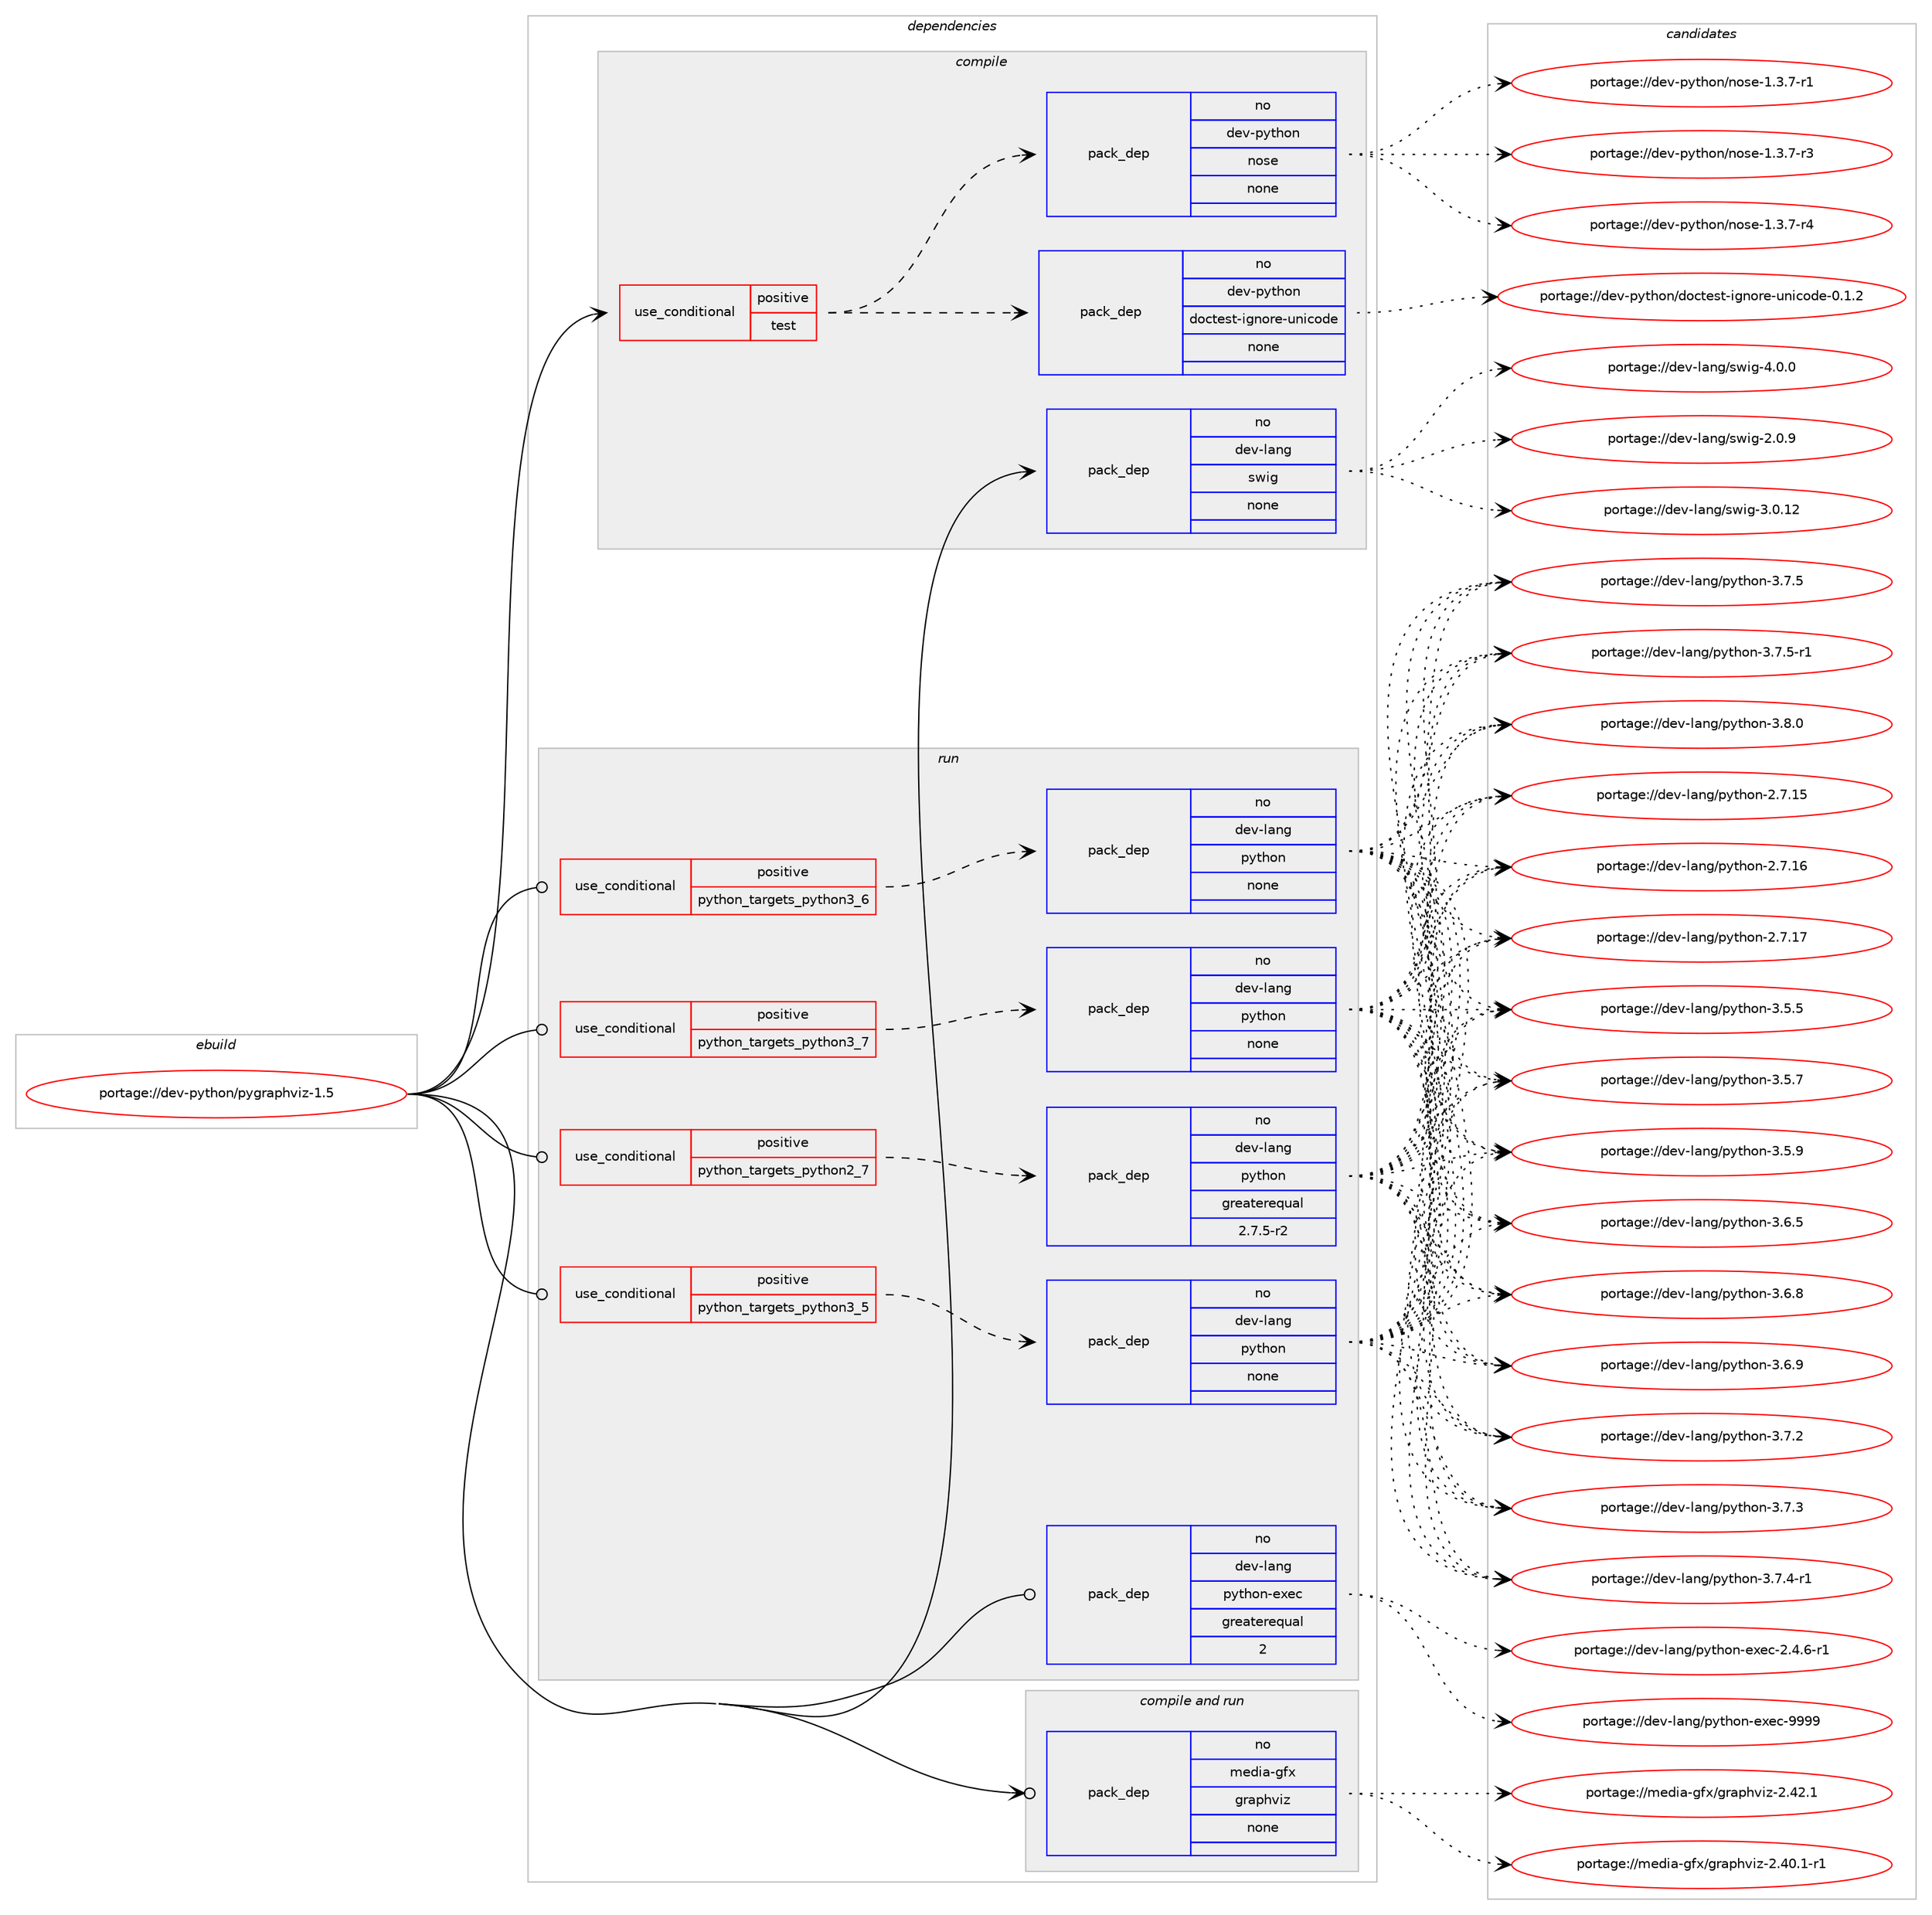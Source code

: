 digraph prolog {

# *************
# Graph options
# *************

newrank=true;
concentrate=true;
compound=true;
graph [rankdir=LR,fontname=Helvetica,fontsize=10,ranksep=1.5];#, ranksep=2.5, nodesep=0.2];
edge  [arrowhead=vee];
node  [fontname=Helvetica,fontsize=10];

# **********
# The ebuild
# **********

subgraph cluster_leftcol {
color=gray;
rank=same;
label=<<i>ebuild</i>>;
id [label="portage://dev-python/pygraphviz-1.5", color=red, width=4, href="../dev-python/pygraphviz-1.5.svg"];
}

# ****************
# The dependencies
# ****************

subgraph cluster_midcol {
color=gray;
label=<<i>dependencies</i>>;
subgraph cluster_compile {
fillcolor="#eeeeee";
style=filled;
label=<<i>compile</i>>;
subgraph cond35304 {
dependency161230 [label=<<TABLE BORDER="0" CELLBORDER="1" CELLSPACING="0" CELLPADDING="4"><TR><TD ROWSPAN="3" CELLPADDING="10">use_conditional</TD></TR><TR><TD>positive</TD></TR><TR><TD>test</TD></TR></TABLE>>, shape=none, color=red];
subgraph pack122560 {
dependency161231 [label=<<TABLE BORDER="0" CELLBORDER="1" CELLSPACING="0" CELLPADDING="4" WIDTH="220"><TR><TD ROWSPAN="6" CELLPADDING="30">pack_dep</TD></TR><TR><TD WIDTH="110">no</TD></TR><TR><TD>dev-python</TD></TR><TR><TD>doctest-ignore-unicode</TD></TR><TR><TD>none</TD></TR><TR><TD></TD></TR></TABLE>>, shape=none, color=blue];
}
dependency161230:e -> dependency161231:w [weight=20,style="dashed",arrowhead="vee"];
subgraph pack122561 {
dependency161232 [label=<<TABLE BORDER="0" CELLBORDER="1" CELLSPACING="0" CELLPADDING="4" WIDTH="220"><TR><TD ROWSPAN="6" CELLPADDING="30">pack_dep</TD></TR><TR><TD WIDTH="110">no</TD></TR><TR><TD>dev-python</TD></TR><TR><TD>nose</TD></TR><TR><TD>none</TD></TR><TR><TD></TD></TR></TABLE>>, shape=none, color=blue];
}
dependency161230:e -> dependency161232:w [weight=20,style="dashed",arrowhead="vee"];
}
id:e -> dependency161230:w [weight=20,style="solid",arrowhead="vee"];
subgraph pack122562 {
dependency161233 [label=<<TABLE BORDER="0" CELLBORDER="1" CELLSPACING="0" CELLPADDING="4" WIDTH="220"><TR><TD ROWSPAN="6" CELLPADDING="30">pack_dep</TD></TR><TR><TD WIDTH="110">no</TD></TR><TR><TD>dev-lang</TD></TR><TR><TD>swig</TD></TR><TR><TD>none</TD></TR><TR><TD></TD></TR></TABLE>>, shape=none, color=blue];
}
id:e -> dependency161233:w [weight=20,style="solid",arrowhead="vee"];
}
subgraph cluster_compileandrun {
fillcolor="#eeeeee";
style=filled;
label=<<i>compile and run</i>>;
subgraph pack122563 {
dependency161234 [label=<<TABLE BORDER="0" CELLBORDER="1" CELLSPACING="0" CELLPADDING="4" WIDTH="220"><TR><TD ROWSPAN="6" CELLPADDING="30">pack_dep</TD></TR><TR><TD WIDTH="110">no</TD></TR><TR><TD>media-gfx</TD></TR><TR><TD>graphviz</TD></TR><TR><TD>none</TD></TR><TR><TD></TD></TR></TABLE>>, shape=none, color=blue];
}
id:e -> dependency161234:w [weight=20,style="solid",arrowhead="odotvee"];
}
subgraph cluster_run {
fillcolor="#eeeeee";
style=filled;
label=<<i>run</i>>;
subgraph cond35305 {
dependency161235 [label=<<TABLE BORDER="0" CELLBORDER="1" CELLSPACING="0" CELLPADDING="4"><TR><TD ROWSPAN="3" CELLPADDING="10">use_conditional</TD></TR><TR><TD>positive</TD></TR><TR><TD>python_targets_python2_7</TD></TR></TABLE>>, shape=none, color=red];
subgraph pack122564 {
dependency161236 [label=<<TABLE BORDER="0" CELLBORDER="1" CELLSPACING="0" CELLPADDING="4" WIDTH="220"><TR><TD ROWSPAN="6" CELLPADDING="30">pack_dep</TD></TR><TR><TD WIDTH="110">no</TD></TR><TR><TD>dev-lang</TD></TR><TR><TD>python</TD></TR><TR><TD>greaterequal</TD></TR><TR><TD>2.7.5-r2</TD></TR></TABLE>>, shape=none, color=blue];
}
dependency161235:e -> dependency161236:w [weight=20,style="dashed",arrowhead="vee"];
}
id:e -> dependency161235:w [weight=20,style="solid",arrowhead="odot"];
subgraph cond35306 {
dependency161237 [label=<<TABLE BORDER="0" CELLBORDER="1" CELLSPACING="0" CELLPADDING="4"><TR><TD ROWSPAN="3" CELLPADDING="10">use_conditional</TD></TR><TR><TD>positive</TD></TR><TR><TD>python_targets_python3_5</TD></TR></TABLE>>, shape=none, color=red];
subgraph pack122565 {
dependency161238 [label=<<TABLE BORDER="0" CELLBORDER="1" CELLSPACING="0" CELLPADDING="4" WIDTH="220"><TR><TD ROWSPAN="6" CELLPADDING="30">pack_dep</TD></TR><TR><TD WIDTH="110">no</TD></TR><TR><TD>dev-lang</TD></TR><TR><TD>python</TD></TR><TR><TD>none</TD></TR><TR><TD></TD></TR></TABLE>>, shape=none, color=blue];
}
dependency161237:e -> dependency161238:w [weight=20,style="dashed",arrowhead="vee"];
}
id:e -> dependency161237:w [weight=20,style="solid",arrowhead="odot"];
subgraph cond35307 {
dependency161239 [label=<<TABLE BORDER="0" CELLBORDER="1" CELLSPACING="0" CELLPADDING="4"><TR><TD ROWSPAN="3" CELLPADDING="10">use_conditional</TD></TR><TR><TD>positive</TD></TR><TR><TD>python_targets_python3_6</TD></TR></TABLE>>, shape=none, color=red];
subgraph pack122566 {
dependency161240 [label=<<TABLE BORDER="0" CELLBORDER="1" CELLSPACING="0" CELLPADDING="4" WIDTH="220"><TR><TD ROWSPAN="6" CELLPADDING="30">pack_dep</TD></TR><TR><TD WIDTH="110">no</TD></TR><TR><TD>dev-lang</TD></TR><TR><TD>python</TD></TR><TR><TD>none</TD></TR><TR><TD></TD></TR></TABLE>>, shape=none, color=blue];
}
dependency161239:e -> dependency161240:w [weight=20,style="dashed",arrowhead="vee"];
}
id:e -> dependency161239:w [weight=20,style="solid",arrowhead="odot"];
subgraph cond35308 {
dependency161241 [label=<<TABLE BORDER="0" CELLBORDER="1" CELLSPACING="0" CELLPADDING="4"><TR><TD ROWSPAN="3" CELLPADDING="10">use_conditional</TD></TR><TR><TD>positive</TD></TR><TR><TD>python_targets_python3_7</TD></TR></TABLE>>, shape=none, color=red];
subgraph pack122567 {
dependency161242 [label=<<TABLE BORDER="0" CELLBORDER="1" CELLSPACING="0" CELLPADDING="4" WIDTH="220"><TR><TD ROWSPAN="6" CELLPADDING="30">pack_dep</TD></TR><TR><TD WIDTH="110">no</TD></TR><TR><TD>dev-lang</TD></TR><TR><TD>python</TD></TR><TR><TD>none</TD></TR><TR><TD></TD></TR></TABLE>>, shape=none, color=blue];
}
dependency161241:e -> dependency161242:w [weight=20,style="dashed",arrowhead="vee"];
}
id:e -> dependency161241:w [weight=20,style="solid",arrowhead="odot"];
subgraph pack122568 {
dependency161243 [label=<<TABLE BORDER="0" CELLBORDER="1" CELLSPACING="0" CELLPADDING="4" WIDTH="220"><TR><TD ROWSPAN="6" CELLPADDING="30">pack_dep</TD></TR><TR><TD WIDTH="110">no</TD></TR><TR><TD>dev-lang</TD></TR><TR><TD>python-exec</TD></TR><TR><TD>greaterequal</TD></TR><TR><TD>2</TD></TR></TABLE>>, shape=none, color=blue];
}
id:e -> dependency161243:w [weight=20,style="solid",arrowhead="odot"];
}
}

# **************
# The candidates
# **************

subgraph cluster_choices {
rank=same;
color=gray;
label=<<i>candidates</i>>;

subgraph choice122560 {
color=black;
nodesep=1;
choiceportage100101118451121211161041111104710011199116101115116451051031101111141014511711010599111100101454846494650 [label="portage://dev-python/doctest-ignore-unicode-0.1.2", color=red, width=4,href="../dev-python/doctest-ignore-unicode-0.1.2.svg"];
dependency161231:e -> choiceportage100101118451121211161041111104710011199116101115116451051031101111141014511711010599111100101454846494650:w [style=dotted,weight="100"];
}
subgraph choice122561 {
color=black;
nodesep=1;
choiceportage10010111845112121116104111110471101111151014549465146554511449 [label="portage://dev-python/nose-1.3.7-r1", color=red, width=4,href="../dev-python/nose-1.3.7-r1.svg"];
choiceportage10010111845112121116104111110471101111151014549465146554511451 [label="portage://dev-python/nose-1.3.7-r3", color=red, width=4,href="../dev-python/nose-1.3.7-r3.svg"];
choiceportage10010111845112121116104111110471101111151014549465146554511452 [label="portage://dev-python/nose-1.3.7-r4", color=red, width=4,href="../dev-python/nose-1.3.7-r4.svg"];
dependency161232:e -> choiceportage10010111845112121116104111110471101111151014549465146554511449:w [style=dotted,weight="100"];
dependency161232:e -> choiceportage10010111845112121116104111110471101111151014549465146554511451:w [style=dotted,weight="100"];
dependency161232:e -> choiceportage10010111845112121116104111110471101111151014549465146554511452:w [style=dotted,weight="100"];
}
subgraph choice122562 {
color=black;
nodesep=1;
choiceportage100101118451089711010347115119105103455046484657 [label="portage://dev-lang/swig-2.0.9", color=red, width=4,href="../dev-lang/swig-2.0.9.svg"];
choiceportage10010111845108971101034711511910510345514648464950 [label="portage://dev-lang/swig-3.0.12", color=red, width=4,href="../dev-lang/swig-3.0.12.svg"];
choiceportage100101118451089711010347115119105103455246484648 [label="portage://dev-lang/swig-4.0.0", color=red, width=4,href="../dev-lang/swig-4.0.0.svg"];
dependency161233:e -> choiceportage100101118451089711010347115119105103455046484657:w [style=dotted,weight="100"];
dependency161233:e -> choiceportage10010111845108971101034711511910510345514648464950:w [style=dotted,weight="100"];
dependency161233:e -> choiceportage100101118451089711010347115119105103455246484648:w [style=dotted,weight="100"];
}
subgraph choice122563 {
color=black;
nodesep=1;
choiceportage10910110010597451031021204710311497112104118105122455046524846494511449 [label="portage://media-gfx/graphviz-2.40.1-r1", color=red, width=4,href="../media-gfx/graphviz-2.40.1-r1.svg"];
choiceportage1091011001059745103102120471031149711210411810512245504652504649 [label="portage://media-gfx/graphviz-2.42.1", color=red, width=4,href="../media-gfx/graphviz-2.42.1.svg"];
dependency161234:e -> choiceportage10910110010597451031021204710311497112104118105122455046524846494511449:w [style=dotted,weight="100"];
dependency161234:e -> choiceportage1091011001059745103102120471031149711210411810512245504652504649:w [style=dotted,weight="100"];
}
subgraph choice122564 {
color=black;
nodesep=1;
choiceportage10010111845108971101034711212111610411111045504655464953 [label="portage://dev-lang/python-2.7.15", color=red, width=4,href="../dev-lang/python-2.7.15.svg"];
choiceportage10010111845108971101034711212111610411111045504655464954 [label="portage://dev-lang/python-2.7.16", color=red, width=4,href="../dev-lang/python-2.7.16.svg"];
choiceportage10010111845108971101034711212111610411111045504655464955 [label="portage://dev-lang/python-2.7.17", color=red, width=4,href="../dev-lang/python-2.7.17.svg"];
choiceportage100101118451089711010347112121116104111110455146534653 [label="portage://dev-lang/python-3.5.5", color=red, width=4,href="../dev-lang/python-3.5.5.svg"];
choiceportage100101118451089711010347112121116104111110455146534655 [label="portage://dev-lang/python-3.5.7", color=red, width=4,href="../dev-lang/python-3.5.7.svg"];
choiceportage100101118451089711010347112121116104111110455146534657 [label="portage://dev-lang/python-3.5.9", color=red, width=4,href="../dev-lang/python-3.5.9.svg"];
choiceportage100101118451089711010347112121116104111110455146544653 [label="portage://dev-lang/python-3.6.5", color=red, width=4,href="../dev-lang/python-3.6.5.svg"];
choiceportage100101118451089711010347112121116104111110455146544656 [label="portage://dev-lang/python-3.6.8", color=red, width=4,href="../dev-lang/python-3.6.8.svg"];
choiceportage100101118451089711010347112121116104111110455146544657 [label="portage://dev-lang/python-3.6.9", color=red, width=4,href="../dev-lang/python-3.6.9.svg"];
choiceportage100101118451089711010347112121116104111110455146554650 [label="portage://dev-lang/python-3.7.2", color=red, width=4,href="../dev-lang/python-3.7.2.svg"];
choiceportage100101118451089711010347112121116104111110455146554651 [label="portage://dev-lang/python-3.7.3", color=red, width=4,href="../dev-lang/python-3.7.3.svg"];
choiceportage1001011184510897110103471121211161041111104551465546524511449 [label="portage://dev-lang/python-3.7.4-r1", color=red, width=4,href="../dev-lang/python-3.7.4-r1.svg"];
choiceportage100101118451089711010347112121116104111110455146554653 [label="portage://dev-lang/python-3.7.5", color=red, width=4,href="../dev-lang/python-3.7.5.svg"];
choiceportage1001011184510897110103471121211161041111104551465546534511449 [label="portage://dev-lang/python-3.7.5-r1", color=red, width=4,href="../dev-lang/python-3.7.5-r1.svg"];
choiceportage100101118451089711010347112121116104111110455146564648 [label="portage://dev-lang/python-3.8.0", color=red, width=4,href="../dev-lang/python-3.8.0.svg"];
dependency161236:e -> choiceportage10010111845108971101034711212111610411111045504655464953:w [style=dotted,weight="100"];
dependency161236:e -> choiceportage10010111845108971101034711212111610411111045504655464954:w [style=dotted,weight="100"];
dependency161236:e -> choiceportage10010111845108971101034711212111610411111045504655464955:w [style=dotted,weight="100"];
dependency161236:e -> choiceportage100101118451089711010347112121116104111110455146534653:w [style=dotted,weight="100"];
dependency161236:e -> choiceportage100101118451089711010347112121116104111110455146534655:w [style=dotted,weight="100"];
dependency161236:e -> choiceportage100101118451089711010347112121116104111110455146534657:w [style=dotted,weight="100"];
dependency161236:e -> choiceportage100101118451089711010347112121116104111110455146544653:w [style=dotted,weight="100"];
dependency161236:e -> choiceportage100101118451089711010347112121116104111110455146544656:w [style=dotted,weight="100"];
dependency161236:e -> choiceportage100101118451089711010347112121116104111110455146544657:w [style=dotted,weight="100"];
dependency161236:e -> choiceportage100101118451089711010347112121116104111110455146554650:w [style=dotted,weight="100"];
dependency161236:e -> choiceportage100101118451089711010347112121116104111110455146554651:w [style=dotted,weight="100"];
dependency161236:e -> choiceportage1001011184510897110103471121211161041111104551465546524511449:w [style=dotted,weight="100"];
dependency161236:e -> choiceportage100101118451089711010347112121116104111110455146554653:w [style=dotted,weight="100"];
dependency161236:e -> choiceportage1001011184510897110103471121211161041111104551465546534511449:w [style=dotted,weight="100"];
dependency161236:e -> choiceportage100101118451089711010347112121116104111110455146564648:w [style=dotted,weight="100"];
}
subgraph choice122565 {
color=black;
nodesep=1;
choiceportage10010111845108971101034711212111610411111045504655464953 [label="portage://dev-lang/python-2.7.15", color=red, width=4,href="../dev-lang/python-2.7.15.svg"];
choiceportage10010111845108971101034711212111610411111045504655464954 [label="portage://dev-lang/python-2.7.16", color=red, width=4,href="../dev-lang/python-2.7.16.svg"];
choiceportage10010111845108971101034711212111610411111045504655464955 [label="portage://dev-lang/python-2.7.17", color=red, width=4,href="../dev-lang/python-2.7.17.svg"];
choiceportage100101118451089711010347112121116104111110455146534653 [label="portage://dev-lang/python-3.5.5", color=red, width=4,href="../dev-lang/python-3.5.5.svg"];
choiceportage100101118451089711010347112121116104111110455146534655 [label="portage://dev-lang/python-3.5.7", color=red, width=4,href="../dev-lang/python-3.5.7.svg"];
choiceportage100101118451089711010347112121116104111110455146534657 [label="portage://dev-lang/python-3.5.9", color=red, width=4,href="../dev-lang/python-3.5.9.svg"];
choiceportage100101118451089711010347112121116104111110455146544653 [label="portage://dev-lang/python-3.6.5", color=red, width=4,href="../dev-lang/python-3.6.5.svg"];
choiceportage100101118451089711010347112121116104111110455146544656 [label="portage://dev-lang/python-3.6.8", color=red, width=4,href="../dev-lang/python-3.6.8.svg"];
choiceportage100101118451089711010347112121116104111110455146544657 [label="portage://dev-lang/python-3.6.9", color=red, width=4,href="../dev-lang/python-3.6.9.svg"];
choiceportage100101118451089711010347112121116104111110455146554650 [label="portage://dev-lang/python-3.7.2", color=red, width=4,href="../dev-lang/python-3.7.2.svg"];
choiceportage100101118451089711010347112121116104111110455146554651 [label="portage://dev-lang/python-3.7.3", color=red, width=4,href="../dev-lang/python-3.7.3.svg"];
choiceportage1001011184510897110103471121211161041111104551465546524511449 [label="portage://dev-lang/python-3.7.4-r1", color=red, width=4,href="../dev-lang/python-3.7.4-r1.svg"];
choiceportage100101118451089711010347112121116104111110455146554653 [label="portage://dev-lang/python-3.7.5", color=red, width=4,href="../dev-lang/python-3.7.5.svg"];
choiceportage1001011184510897110103471121211161041111104551465546534511449 [label="portage://dev-lang/python-3.7.5-r1", color=red, width=4,href="../dev-lang/python-3.7.5-r1.svg"];
choiceportage100101118451089711010347112121116104111110455146564648 [label="portage://dev-lang/python-3.8.0", color=red, width=4,href="../dev-lang/python-3.8.0.svg"];
dependency161238:e -> choiceportage10010111845108971101034711212111610411111045504655464953:w [style=dotted,weight="100"];
dependency161238:e -> choiceportage10010111845108971101034711212111610411111045504655464954:w [style=dotted,weight="100"];
dependency161238:e -> choiceportage10010111845108971101034711212111610411111045504655464955:w [style=dotted,weight="100"];
dependency161238:e -> choiceportage100101118451089711010347112121116104111110455146534653:w [style=dotted,weight="100"];
dependency161238:e -> choiceportage100101118451089711010347112121116104111110455146534655:w [style=dotted,weight="100"];
dependency161238:e -> choiceportage100101118451089711010347112121116104111110455146534657:w [style=dotted,weight="100"];
dependency161238:e -> choiceportage100101118451089711010347112121116104111110455146544653:w [style=dotted,weight="100"];
dependency161238:e -> choiceportage100101118451089711010347112121116104111110455146544656:w [style=dotted,weight="100"];
dependency161238:e -> choiceportage100101118451089711010347112121116104111110455146544657:w [style=dotted,weight="100"];
dependency161238:e -> choiceportage100101118451089711010347112121116104111110455146554650:w [style=dotted,weight="100"];
dependency161238:e -> choiceportage100101118451089711010347112121116104111110455146554651:w [style=dotted,weight="100"];
dependency161238:e -> choiceportage1001011184510897110103471121211161041111104551465546524511449:w [style=dotted,weight="100"];
dependency161238:e -> choiceportage100101118451089711010347112121116104111110455146554653:w [style=dotted,weight="100"];
dependency161238:e -> choiceportage1001011184510897110103471121211161041111104551465546534511449:w [style=dotted,weight="100"];
dependency161238:e -> choiceportage100101118451089711010347112121116104111110455146564648:w [style=dotted,weight="100"];
}
subgraph choice122566 {
color=black;
nodesep=1;
choiceportage10010111845108971101034711212111610411111045504655464953 [label="portage://dev-lang/python-2.7.15", color=red, width=4,href="../dev-lang/python-2.7.15.svg"];
choiceportage10010111845108971101034711212111610411111045504655464954 [label="portage://dev-lang/python-2.7.16", color=red, width=4,href="../dev-lang/python-2.7.16.svg"];
choiceportage10010111845108971101034711212111610411111045504655464955 [label="portage://dev-lang/python-2.7.17", color=red, width=4,href="../dev-lang/python-2.7.17.svg"];
choiceportage100101118451089711010347112121116104111110455146534653 [label="portage://dev-lang/python-3.5.5", color=red, width=4,href="../dev-lang/python-3.5.5.svg"];
choiceportage100101118451089711010347112121116104111110455146534655 [label="portage://dev-lang/python-3.5.7", color=red, width=4,href="../dev-lang/python-3.5.7.svg"];
choiceportage100101118451089711010347112121116104111110455146534657 [label="portage://dev-lang/python-3.5.9", color=red, width=4,href="../dev-lang/python-3.5.9.svg"];
choiceportage100101118451089711010347112121116104111110455146544653 [label="portage://dev-lang/python-3.6.5", color=red, width=4,href="../dev-lang/python-3.6.5.svg"];
choiceportage100101118451089711010347112121116104111110455146544656 [label="portage://dev-lang/python-3.6.8", color=red, width=4,href="../dev-lang/python-3.6.8.svg"];
choiceportage100101118451089711010347112121116104111110455146544657 [label="portage://dev-lang/python-3.6.9", color=red, width=4,href="../dev-lang/python-3.6.9.svg"];
choiceportage100101118451089711010347112121116104111110455146554650 [label="portage://dev-lang/python-3.7.2", color=red, width=4,href="../dev-lang/python-3.7.2.svg"];
choiceportage100101118451089711010347112121116104111110455146554651 [label="portage://dev-lang/python-3.7.3", color=red, width=4,href="../dev-lang/python-3.7.3.svg"];
choiceportage1001011184510897110103471121211161041111104551465546524511449 [label="portage://dev-lang/python-3.7.4-r1", color=red, width=4,href="../dev-lang/python-3.7.4-r1.svg"];
choiceportage100101118451089711010347112121116104111110455146554653 [label="portage://dev-lang/python-3.7.5", color=red, width=4,href="../dev-lang/python-3.7.5.svg"];
choiceportage1001011184510897110103471121211161041111104551465546534511449 [label="portage://dev-lang/python-3.7.5-r1", color=red, width=4,href="../dev-lang/python-3.7.5-r1.svg"];
choiceportage100101118451089711010347112121116104111110455146564648 [label="portage://dev-lang/python-3.8.0", color=red, width=4,href="../dev-lang/python-3.8.0.svg"];
dependency161240:e -> choiceportage10010111845108971101034711212111610411111045504655464953:w [style=dotted,weight="100"];
dependency161240:e -> choiceportage10010111845108971101034711212111610411111045504655464954:w [style=dotted,weight="100"];
dependency161240:e -> choiceportage10010111845108971101034711212111610411111045504655464955:w [style=dotted,weight="100"];
dependency161240:e -> choiceportage100101118451089711010347112121116104111110455146534653:w [style=dotted,weight="100"];
dependency161240:e -> choiceportage100101118451089711010347112121116104111110455146534655:w [style=dotted,weight="100"];
dependency161240:e -> choiceportage100101118451089711010347112121116104111110455146534657:w [style=dotted,weight="100"];
dependency161240:e -> choiceportage100101118451089711010347112121116104111110455146544653:w [style=dotted,weight="100"];
dependency161240:e -> choiceportage100101118451089711010347112121116104111110455146544656:w [style=dotted,weight="100"];
dependency161240:e -> choiceportage100101118451089711010347112121116104111110455146544657:w [style=dotted,weight="100"];
dependency161240:e -> choiceportage100101118451089711010347112121116104111110455146554650:w [style=dotted,weight="100"];
dependency161240:e -> choiceportage100101118451089711010347112121116104111110455146554651:w [style=dotted,weight="100"];
dependency161240:e -> choiceportage1001011184510897110103471121211161041111104551465546524511449:w [style=dotted,weight="100"];
dependency161240:e -> choiceportage100101118451089711010347112121116104111110455146554653:w [style=dotted,weight="100"];
dependency161240:e -> choiceportage1001011184510897110103471121211161041111104551465546534511449:w [style=dotted,weight="100"];
dependency161240:e -> choiceportage100101118451089711010347112121116104111110455146564648:w [style=dotted,weight="100"];
}
subgraph choice122567 {
color=black;
nodesep=1;
choiceportage10010111845108971101034711212111610411111045504655464953 [label="portage://dev-lang/python-2.7.15", color=red, width=4,href="../dev-lang/python-2.7.15.svg"];
choiceportage10010111845108971101034711212111610411111045504655464954 [label="portage://dev-lang/python-2.7.16", color=red, width=4,href="../dev-lang/python-2.7.16.svg"];
choiceportage10010111845108971101034711212111610411111045504655464955 [label="portage://dev-lang/python-2.7.17", color=red, width=4,href="../dev-lang/python-2.7.17.svg"];
choiceportage100101118451089711010347112121116104111110455146534653 [label="portage://dev-lang/python-3.5.5", color=red, width=4,href="../dev-lang/python-3.5.5.svg"];
choiceportage100101118451089711010347112121116104111110455146534655 [label="portage://dev-lang/python-3.5.7", color=red, width=4,href="../dev-lang/python-3.5.7.svg"];
choiceportage100101118451089711010347112121116104111110455146534657 [label="portage://dev-lang/python-3.5.9", color=red, width=4,href="../dev-lang/python-3.5.9.svg"];
choiceportage100101118451089711010347112121116104111110455146544653 [label="portage://dev-lang/python-3.6.5", color=red, width=4,href="../dev-lang/python-3.6.5.svg"];
choiceportage100101118451089711010347112121116104111110455146544656 [label="portage://dev-lang/python-3.6.8", color=red, width=4,href="../dev-lang/python-3.6.8.svg"];
choiceportage100101118451089711010347112121116104111110455146544657 [label="portage://dev-lang/python-3.6.9", color=red, width=4,href="../dev-lang/python-3.6.9.svg"];
choiceportage100101118451089711010347112121116104111110455146554650 [label="portage://dev-lang/python-3.7.2", color=red, width=4,href="../dev-lang/python-3.7.2.svg"];
choiceportage100101118451089711010347112121116104111110455146554651 [label="portage://dev-lang/python-3.7.3", color=red, width=4,href="../dev-lang/python-3.7.3.svg"];
choiceportage1001011184510897110103471121211161041111104551465546524511449 [label="portage://dev-lang/python-3.7.4-r1", color=red, width=4,href="../dev-lang/python-3.7.4-r1.svg"];
choiceportage100101118451089711010347112121116104111110455146554653 [label="portage://dev-lang/python-3.7.5", color=red, width=4,href="../dev-lang/python-3.7.5.svg"];
choiceportage1001011184510897110103471121211161041111104551465546534511449 [label="portage://dev-lang/python-3.7.5-r1", color=red, width=4,href="../dev-lang/python-3.7.5-r1.svg"];
choiceportage100101118451089711010347112121116104111110455146564648 [label="portage://dev-lang/python-3.8.0", color=red, width=4,href="../dev-lang/python-3.8.0.svg"];
dependency161242:e -> choiceportage10010111845108971101034711212111610411111045504655464953:w [style=dotted,weight="100"];
dependency161242:e -> choiceportage10010111845108971101034711212111610411111045504655464954:w [style=dotted,weight="100"];
dependency161242:e -> choiceportage10010111845108971101034711212111610411111045504655464955:w [style=dotted,weight="100"];
dependency161242:e -> choiceportage100101118451089711010347112121116104111110455146534653:w [style=dotted,weight="100"];
dependency161242:e -> choiceportage100101118451089711010347112121116104111110455146534655:w [style=dotted,weight="100"];
dependency161242:e -> choiceportage100101118451089711010347112121116104111110455146534657:w [style=dotted,weight="100"];
dependency161242:e -> choiceportage100101118451089711010347112121116104111110455146544653:w [style=dotted,weight="100"];
dependency161242:e -> choiceportage100101118451089711010347112121116104111110455146544656:w [style=dotted,weight="100"];
dependency161242:e -> choiceportage100101118451089711010347112121116104111110455146544657:w [style=dotted,weight="100"];
dependency161242:e -> choiceportage100101118451089711010347112121116104111110455146554650:w [style=dotted,weight="100"];
dependency161242:e -> choiceportage100101118451089711010347112121116104111110455146554651:w [style=dotted,weight="100"];
dependency161242:e -> choiceportage1001011184510897110103471121211161041111104551465546524511449:w [style=dotted,weight="100"];
dependency161242:e -> choiceportage100101118451089711010347112121116104111110455146554653:w [style=dotted,weight="100"];
dependency161242:e -> choiceportage1001011184510897110103471121211161041111104551465546534511449:w [style=dotted,weight="100"];
dependency161242:e -> choiceportage100101118451089711010347112121116104111110455146564648:w [style=dotted,weight="100"];
}
subgraph choice122568 {
color=black;
nodesep=1;
choiceportage10010111845108971101034711212111610411111045101120101994550465246544511449 [label="portage://dev-lang/python-exec-2.4.6-r1", color=red, width=4,href="../dev-lang/python-exec-2.4.6-r1.svg"];
choiceportage10010111845108971101034711212111610411111045101120101994557575757 [label="portage://dev-lang/python-exec-9999", color=red, width=4,href="../dev-lang/python-exec-9999.svg"];
dependency161243:e -> choiceportage10010111845108971101034711212111610411111045101120101994550465246544511449:w [style=dotted,weight="100"];
dependency161243:e -> choiceportage10010111845108971101034711212111610411111045101120101994557575757:w [style=dotted,weight="100"];
}
}

}
